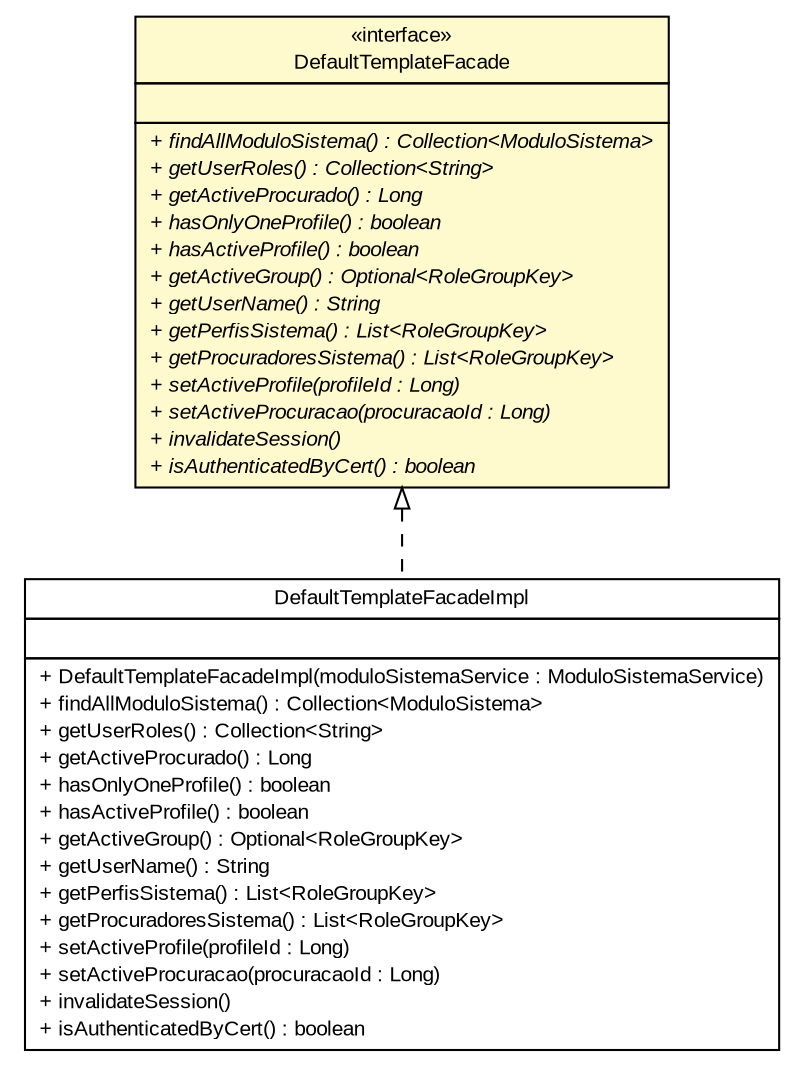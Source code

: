 #!/usr/local/bin/dot
#
# Class diagram 
# Generated by UMLGraph version R5_6 (http://www.umlgraph.org/)
#

digraph G {
	edge [fontname="arial",fontsize=10,labelfontname="arial",labelfontsize=10];
	node [fontname="arial",fontsize=10,shape=plaintext];
	nodesep=0.25;
	ranksep=0.5;
	// br.gov.to.sefaz.seg.business.authentication.facade.DefaultTemplateFacade
	c12734 [label=<<table title="br.gov.to.sefaz.seg.business.authentication.facade.DefaultTemplateFacade" border="0" cellborder="1" cellspacing="0" cellpadding="2" port="p" bgcolor="lemonChiffon" href="./DefaultTemplateFacade.html">
		<tr><td><table border="0" cellspacing="0" cellpadding="1">
<tr><td align="center" balign="center"> &#171;interface&#187; </td></tr>
<tr><td align="center" balign="center"> DefaultTemplateFacade </td></tr>
		</table></td></tr>
		<tr><td><table border="0" cellspacing="0" cellpadding="1">
<tr><td align="left" balign="left">  </td></tr>
		</table></td></tr>
		<tr><td><table border="0" cellspacing="0" cellpadding="1">
<tr><td align="left" balign="left"><font face="arial italic" point-size="10.0"> + findAllModuloSistema() : Collection&lt;ModuloSistema&gt; </font></td></tr>
<tr><td align="left" balign="left"><font face="arial italic" point-size="10.0"> + getUserRoles() : Collection&lt;String&gt; </font></td></tr>
<tr><td align="left" balign="left"><font face="arial italic" point-size="10.0"> + getActiveProcurado() : Long </font></td></tr>
<tr><td align="left" balign="left"><font face="arial italic" point-size="10.0"> + hasOnlyOneProfile() : boolean </font></td></tr>
<tr><td align="left" balign="left"><font face="arial italic" point-size="10.0"> + hasActiveProfile() : boolean </font></td></tr>
<tr><td align="left" balign="left"><font face="arial italic" point-size="10.0"> + getActiveGroup() : Optional&lt;RoleGroupKey&gt; </font></td></tr>
<tr><td align="left" balign="left"><font face="arial italic" point-size="10.0"> + getUserName() : String </font></td></tr>
<tr><td align="left" balign="left"><font face="arial italic" point-size="10.0"> + getPerfisSistema() : List&lt;RoleGroupKey&gt; </font></td></tr>
<tr><td align="left" balign="left"><font face="arial italic" point-size="10.0"> + getProcuradoresSistema() : List&lt;RoleGroupKey&gt; </font></td></tr>
<tr><td align="left" balign="left"><font face="arial italic" point-size="10.0"> + setActiveProfile(profileId : Long) </font></td></tr>
<tr><td align="left" balign="left"><font face="arial italic" point-size="10.0"> + setActiveProcuracao(procuracaoId : Long) </font></td></tr>
<tr><td align="left" balign="left"><font face="arial italic" point-size="10.0"> + invalidateSession() </font></td></tr>
<tr><td align="left" balign="left"><font face="arial italic" point-size="10.0"> + isAuthenticatedByCert() : boolean </font></td></tr>
		</table></td></tr>
		</table>>, URL="./DefaultTemplateFacade.html", fontname="arial", fontcolor="black", fontsize=10.0];
	// br.gov.to.sefaz.seg.business.authentication.facade.impl.DefaultTemplateFacadeImpl
	c12736 [label=<<table title="br.gov.to.sefaz.seg.business.authentication.facade.impl.DefaultTemplateFacadeImpl" border="0" cellborder="1" cellspacing="0" cellpadding="2" port="p" href="./impl/DefaultTemplateFacadeImpl.html">
		<tr><td><table border="0" cellspacing="0" cellpadding="1">
<tr><td align="center" balign="center"> DefaultTemplateFacadeImpl </td></tr>
		</table></td></tr>
		<tr><td><table border="0" cellspacing="0" cellpadding="1">
<tr><td align="left" balign="left">  </td></tr>
		</table></td></tr>
		<tr><td><table border="0" cellspacing="0" cellpadding="1">
<tr><td align="left" balign="left"> + DefaultTemplateFacadeImpl(moduloSistemaService : ModuloSistemaService) </td></tr>
<tr><td align="left" balign="left"> + findAllModuloSistema() : Collection&lt;ModuloSistema&gt; </td></tr>
<tr><td align="left" balign="left"> + getUserRoles() : Collection&lt;String&gt; </td></tr>
<tr><td align="left" balign="left"> + getActiveProcurado() : Long </td></tr>
<tr><td align="left" balign="left"> + hasOnlyOneProfile() : boolean </td></tr>
<tr><td align="left" balign="left"> + hasActiveProfile() : boolean </td></tr>
<tr><td align="left" balign="left"> + getActiveGroup() : Optional&lt;RoleGroupKey&gt; </td></tr>
<tr><td align="left" balign="left"> + getUserName() : String </td></tr>
<tr><td align="left" balign="left"> + getPerfisSistema() : List&lt;RoleGroupKey&gt; </td></tr>
<tr><td align="left" balign="left"> + getProcuradoresSistema() : List&lt;RoleGroupKey&gt; </td></tr>
<tr><td align="left" balign="left"> + setActiveProfile(profileId : Long) </td></tr>
<tr><td align="left" balign="left"> + setActiveProcuracao(procuracaoId : Long) </td></tr>
<tr><td align="left" balign="left"> + invalidateSession() </td></tr>
<tr><td align="left" balign="left"> + isAuthenticatedByCert() : boolean </td></tr>
		</table></td></tr>
		</table>>, URL="./impl/DefaultTemplateFacadeImpl.html", fontname="arial", fontcolor="black", fontsize=10.0];
	//br.gov.to.sefaz.seg.business.authentication.facade.impl.DefaultTemplateFacadeImpl implements br.gov.to.sefaz.seg.business.authentication.facade.DefaultTemplateFacade
	c12734:p -> c12736:p [dir=back,arrowtail=empty,style=dashed];
}


